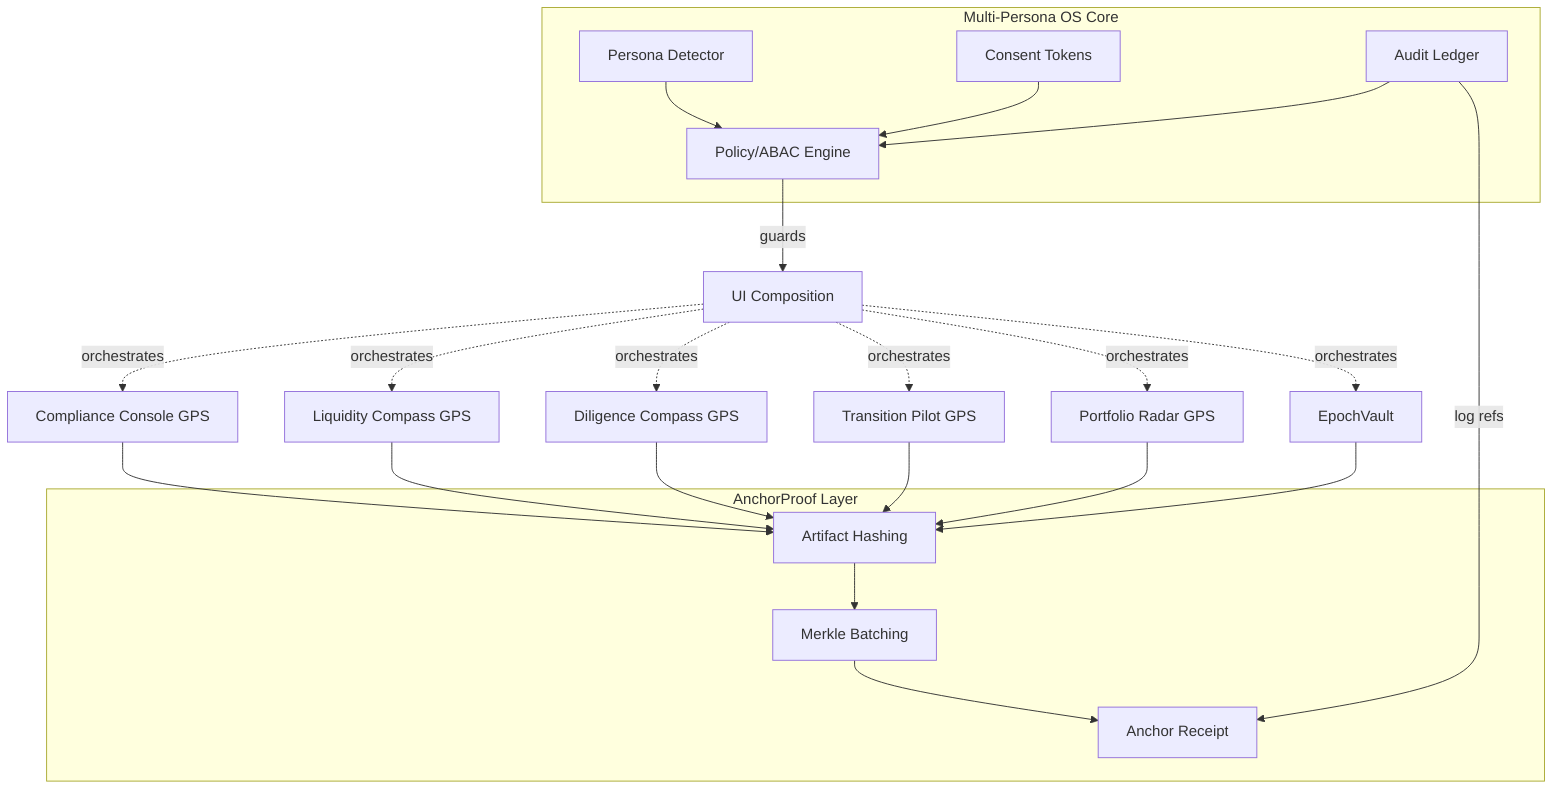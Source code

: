 %% FIG1_Platform_Architecture — Mermaid
%% Black/white line art; render to SVG for filing

graph TD
  subgraph Core[Multi-Persona OS Core]
    A[Policy/ABAC Engine]
    B[Persona Detector]
    C[Consent Tokens]
    D[Audit Ledger]
  end

  subgraph AnchorProof[AnchorProof Layer]
    H[Artifact Hashing]
    I[Merkle Batching]
    J[Anchor Receipt]
  end

  A -->|guards| UI[UI Composition]
  B --> A
  C --> A
  D --> A

  %% Modules (representative)
  M1[Compliance Console GPS]
  M2[Liquidity Compass GPS]
  M3[Diligence Compass GPS]
  M4[Transition Pilot GPS]
  M5[Portfolio Radar GPS]
  M6[EpochVault]

  UI -. orchestrates .-> M1
  UI -. orchestrates .-> M2
  UI -. orchestrates .-> M3
  UI -. orchestrates .-> M4
  UI -. orchestrates .-> M5
  UI -. orchestrates .-> M6

  %% Anchoring hookups
  M1 --> H
  M2 --> H
  M3 --> H
  M4 --> H
  M5 --> H
  M6 --> H

  H --> I --> J
  D -->|log refs| J
